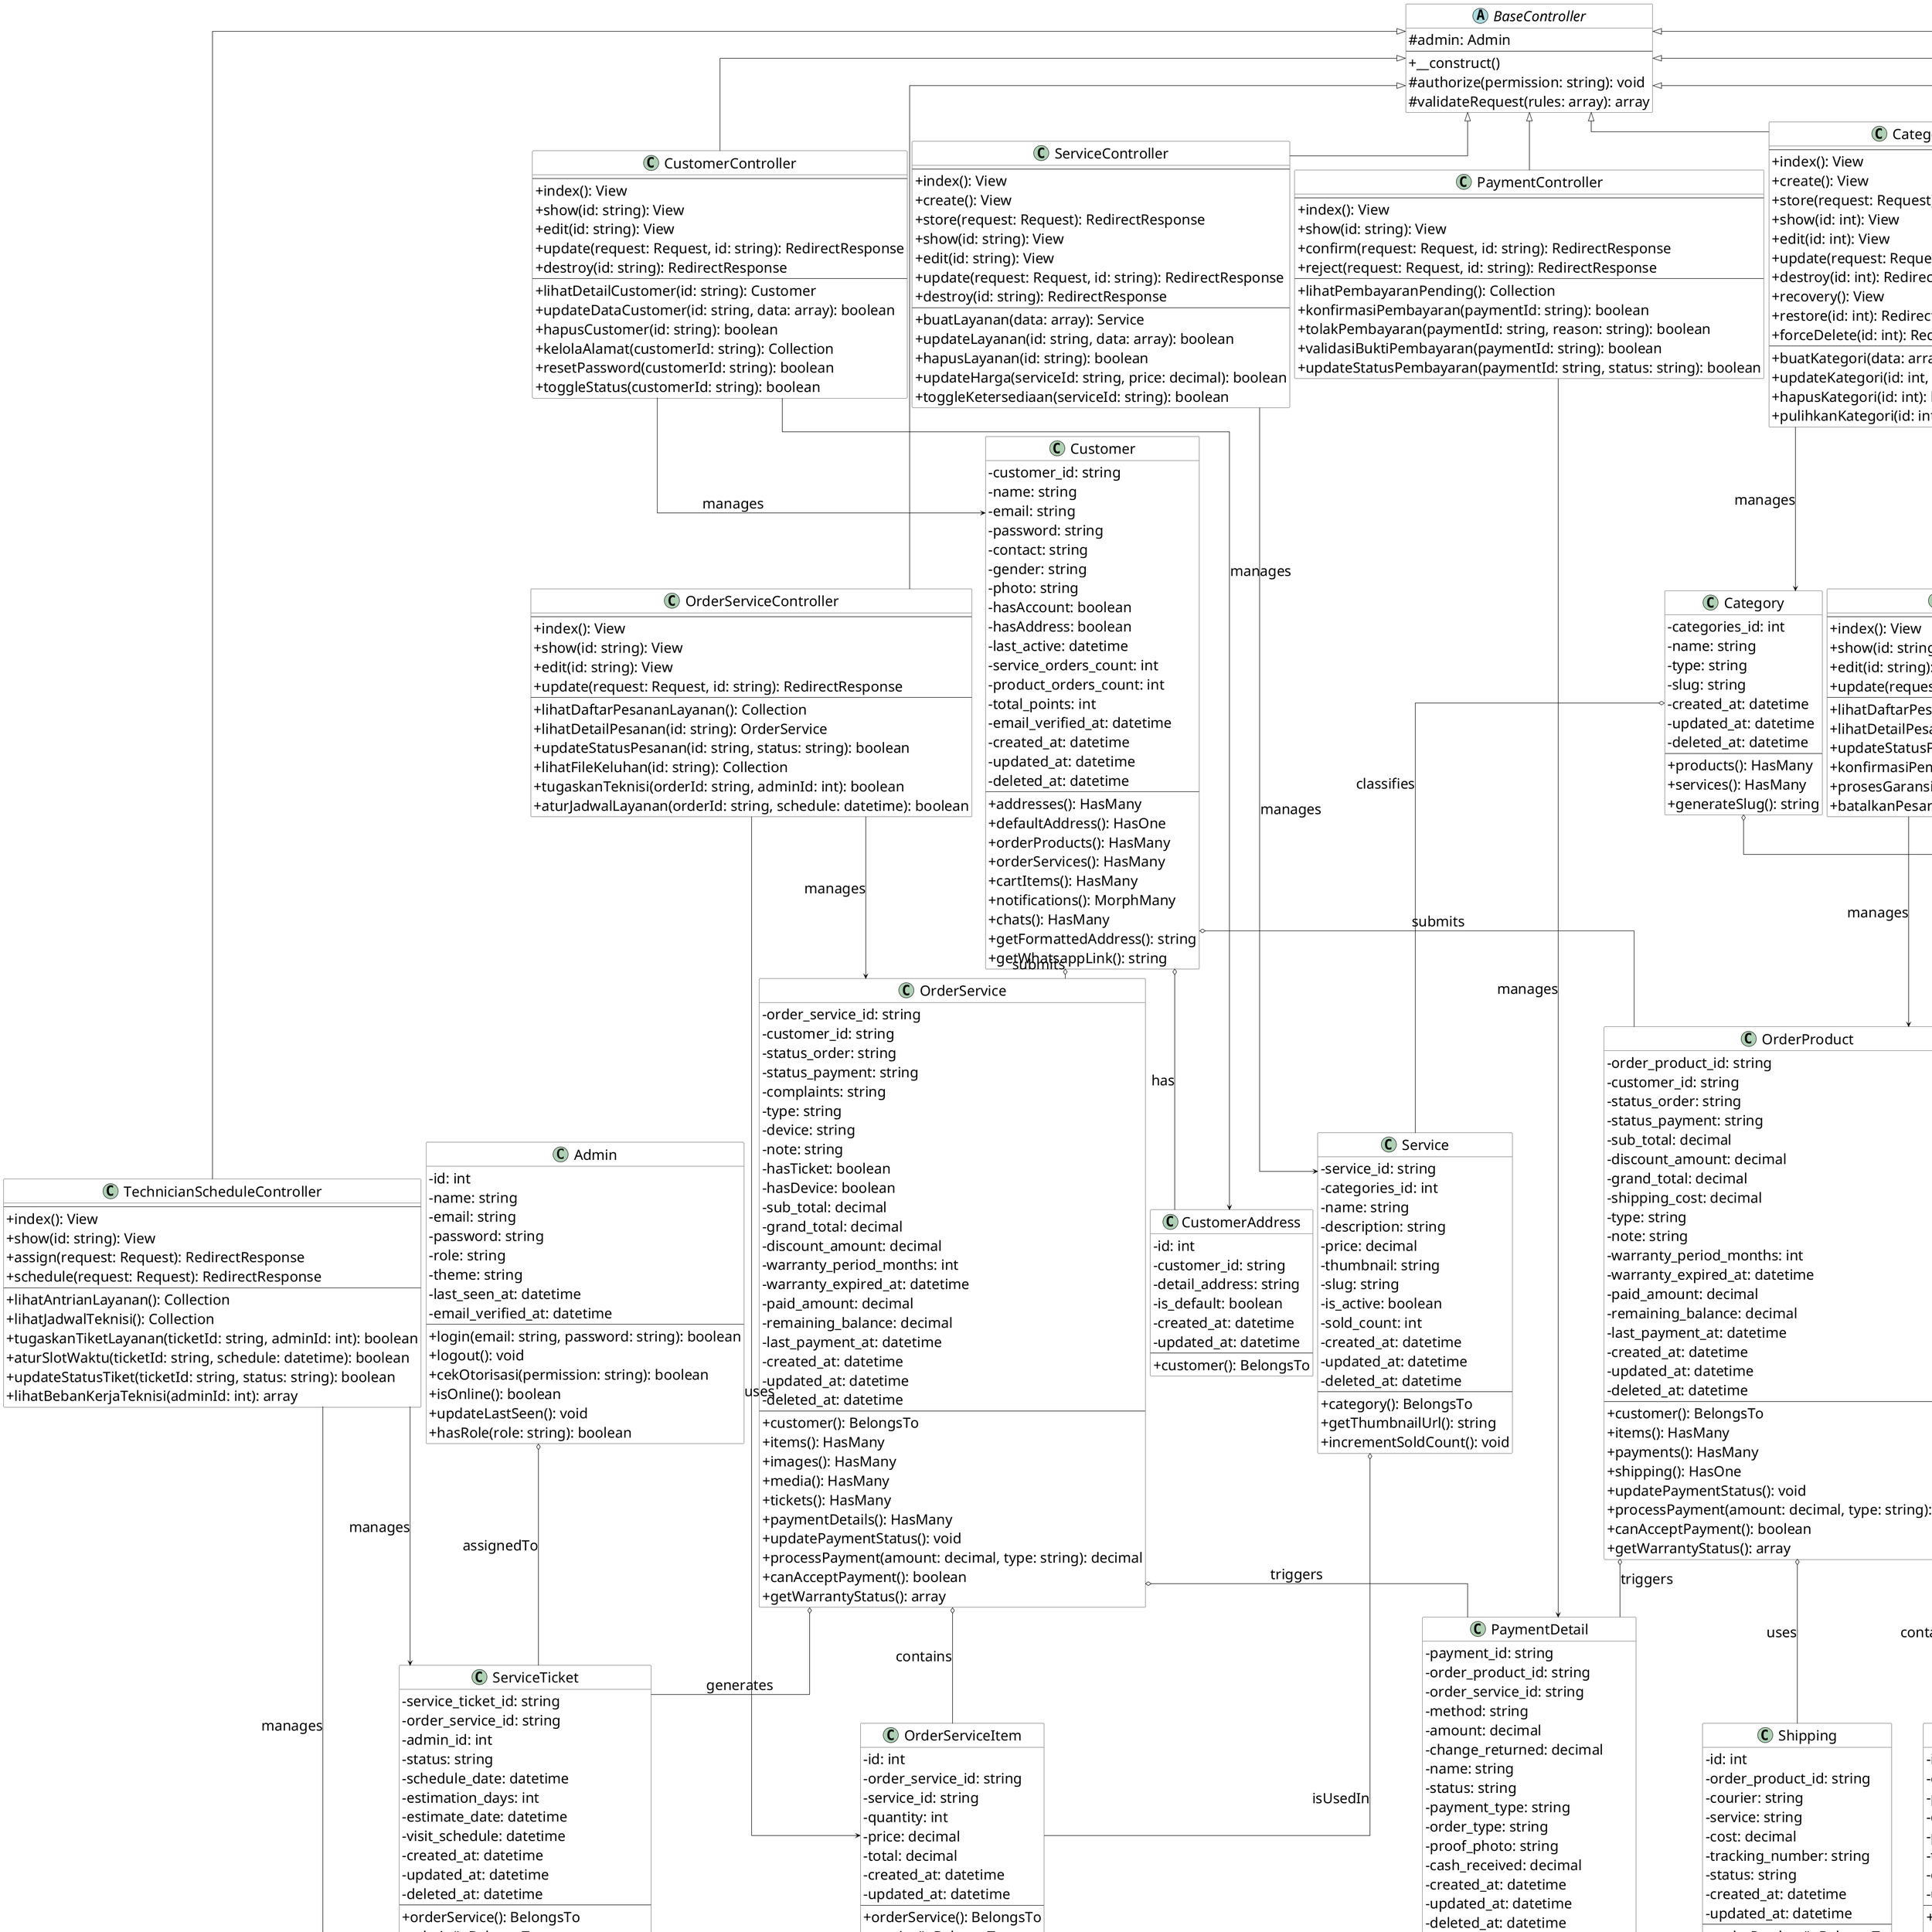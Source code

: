 @startuml Admin E-commerce & Service Management System

skinparam linetype ortho
skinparam classAttributeIconSize 0
skinparam defaultFontSize 30
skinparam defaultFontName "Arial"
skinparam nodesep 10
skinparam ranksep 20
skinparam class {
    BackgroundColor White
    BorderColor Black
    ArrowColor Black
}

class Admin {
    - id: int
    - name: string
    - email: string
    - password: string
    - role: string
    - theme: string
    - last_seen_at: datetime
    - email_verified_at: datetime
    --
    + login(email: string, password: string): boolean
    + logout(): void
    + cekOtorisasi(permission: string): boolean
    + isOnline(): boolean
    + updateLastSeen(): void
    + hasRole(role: string): boolean
}

abstract class BaseController {
    # admin: Admin
    --
    + __construct()
    # authorize(permission: string): void
    # validateRequest(rules: array): array
}

class CategoryController {
    --
    + index(): View
    + create(): View
    + store(request: Request): RedirectResponse
    + show(id: int): View
    + edit(id: int): View
    + update(request: Request, id: int): RedirectResponse
    + destroy(id: int): RedirectResponse
    + recovery(): View
    + restore(id: int): RedirectResponse
    + forceDelete(id: int): RedirectResponse
    --
    + buatKategori(data: array): Category
    + updateKategori(id: int, data: array): boolean
    + hapusKategori(id: int): boolean
    + pulihkanKategori(id: int): boolean
}

class ProductController {
    --
    + index(): View
    + create(): View
    + store(request: Request): RedirectResponse
    + show(id: string): View
    + edit(id: string): View
    + update(request: Request, id: string): RedirectResponse
    + destroy(id: string): RedirectResponse
    --
    + buatProduk(data: array): Product
    + updateProduk(id: string, data: array): boolean
    + hapusProduk(id: string): boolean
    + kelolaGambarProduk(productId: string, images: array): void
    + updateStok(productId: string, stock: int): boolean
    + toggleStatus(productId: string): boolean
}

class ServiceController {
    --
    + index(): View
    + create(): View
    + store(request: Request): RedirectResponse
    + show(id: string): View
    + edit(id: string): View
    + update(request: Request, id: string): RedirectResponse
    + destroy(id: string): RedirectResponse
    --
    + buatLayanan(data: array): Service
    + updateLayanan(id: string, data: array): boolean
    + hapusLayanan(id: string): boolean
    + updateHarga(serviceId: string, price: decimal): boolean
    + toggleKetersediaan(serviceId: string): boolean
}

class VoucherController {
    --
    + index(): View
    + create(): View
    + store(request: Request): RedirectResponse
    + show(id: int): View
    + edit(id: int): View
    + update(request: Request, id: int): RedirectResponse
    + destroy(id: int): RedirectResponse
    --
    + buatVoucher(data: array): Voucher
    + updateVoucher(id: int, data: array): boolean
    + hapusVoucher(id: int): boolean
    + validasiVoucher(code: string): boolean
    + toggleStatus(id: int): boolean
    + cekMasaBerlaku(id: int): boolean
}

class CustomerController {
    --
    + index(): View
    + show(id: string): View
    + edit(id: string): View
    + update(request: Request, id: string): RedirectResponse
    + destroy(id: string): RedirectResponse
    --
    + lihatDetailCustomer(id: string): Customer
    + updateDataCustomer(id: string, data: array): boolean
    + hapusCustomer(id: string): boolean
    + kelolaAlamat(customerId: string): Collection
    + resetPassword(customerId: string): boolean
    + toggleStatus(customerId: string): boolean
}

class OrderProductController {
    --
    + index(): View
    + show(id: string): View
    + edit(id: string): View
    + update(request: Request, id: string): RedirectResponse
    --
    + lihatDaftarPesanan(): Collection
    + lihatDetailPesanan(id: string): OrderProduct
    + updateStatusPesanan(id: string, status: string): boolean
    + konfirmasiPembayaran(id: string): boolean
    + prosesGaransi(id: string, months: int): boolean
    + batalkanPesanan(id: string, reason: string): boolean
}

class OrderServiceController {
    --
    + index(): View
    + show(id: string): View
    + edit(id: string): View
    + update(request: Request, id: string): RedirectResponse
    --
    + lihatDaftarPesananLayanan(): Collection
    + lihatDetailPesanan(id: string): OrderService
    + updateStatusPesanan(id: string, status: string): boolean
    + lihatFileKeluhan(id: string): Collection
    + tugaskanTeknisi(orderId: string, adminId: int): boolean
    + aturJadwalLayanan(orderId: string, schedule: datetime): boolean
}

class PaymentController {
    --
    + index(): View
    + show(id: string): View
    + confirm(request: Request, id: string): RedirectResponse
    + reject(request: Request, id: string): RedirectResponse
    --
    + lihatPembayaranPending(): Collection
    + konfirmasiPembayaran(paymentId: string): boolean
    + tolakPembayaran(paymentId: string, reason: string): boolean
    + validasiBuktiPembayaran(paymentId: string): boolean
    + updateStatusPembayaran(paymentId: string, status: string): boolean
}

class TechnicianScheduleController {
    --
    + index(): View
    + show(id: string): View
    + assign(request: Request): RedirectResponse
    + schedule(request: Request): RedirectResponse
    --
    + lihatAntrianLayanan(): Collection
    + lihatJadwalTeknisi(): Collection
    + tugaskanTiketLayanan(ticketId: string, adminId: int): boolean
    + aturSlotWaktu(ticketId: string, schedule: datetime): boolean
    + updateStatusTiket(ticketId: string, status: string): boolean
    + lihatBebanKerjaTeknisi(adminId: int): array
}

class Category {
    - categories_id: int
    - name: string
    - type: string
    - slug: string
    - created_at: datetime
    - updated_at: datetime
    - deleted_at: datetime
    --
    + products(): HasMany
    + services(): HasMany
    + generateSlug(): string
}

class Brand {
    - brand_id: int
    - name: string
    - slug: string
    - logo: string
    - created_at: datetime
    - updated_at: datetime
    - deleted_at: datetime
    --
    + products(): HasMany
}

class Product {
    - product_id: string
    - categories_id: int
    - brand_id: int
    - name: string
    - description: string
    - price: decimal
    - weight: int
    - stock: int
    - is_active: boolean
    - sold_count: int
    - slug: string
    - created_at: datetime
    - updated_at: datetime
    - deleted_at: datetime
    --
    + category(): BelongsTo
    + brand(): BelongsTo
    + images(): HasMany
    + getThumbnailUrl(): string
    + updateStock(quantity: int): void
    + incrementSoldCount(): void
}

class ProductImage {
    - id: int
    - product_id: string
    - url: string
    - is_main: boolean
    - created_at: datetime
    - updated_at: datetime
    --
    + product(): BelongsTo
}

class Service {
    - service_id: string
    - categories_id: int
    - name: string
    - description: string
    - price: decimal
    - thumbnail: string
    - slug: string
    - is_active: boolean
    - sold_count: int
    - created_at: datetime
    - updated_at: datetime
    - deleted_at: datetime
    --
    + category(): BelongsTo
    + getThumbnailUrl(): string
    + incrementSoldCount(): void
}

class Voucher {
    - voucher_id: int
    - code: string
    - name: string
    - type: string
    - discount_percentage: decimal
    - discount_amount: decimal
    - minimum_order_amount: decimal
    - is_active: boolean
    - used_count: int
    - start_date: date
    - end_date: date
    - created_at: datetime
    - updated_at: datetime
    - deleted_at: datetime
    --
    + isCurrentlyValid(): boolean
    + canBeUsed(): boolean
    + incrementUsedCount(): void
    + calculateDiscount(orderAmount: decimal): decimal
}

class Customer {
    - customer_id: string
    - name: string
    - email: string
    - password: string
    - contact: string
    - gender: string
    - photo: string
    - hasAccount: boolean
    - hasAddress: boolean
    - last_active: datetime
    - service_orders_count: int
    - product_orders_count: int
    - total_points: int
    - email_verified_at: datetime
    - created_at: datetime
    - updated_at: datetime
    - deleted_at: datetime
    --
    + addresses(): HasMany
    + defaultAddress(): HasOne
    + orderProducts(): HasMany
    + orderServices(): HasMany
    + cartItems(): HasMany
    + notifications(): MorphMany
    + chats(): HasMany
    + getFormattedAddress(): string
    + getWhatsappLink(): string
}

class CustomerAddress {
    - id: int
    - customer_id: string
    - detail_address: string
    - is_default: boolean
    - created_at: datetime
    - updated_at: datetime
    --
    + customer(): BelongsTo
}

class OrderProduct {
    - order_product_id: string
    - customer_id: string
    - status_order: string
    - status_payment: string
    - sub_total: decimal
    - discount_amount: decimal
    - grand_total: decimal
    - shipping_cost: decimal
    - type: string
    - note: string
    - warranty_period_months: int
    - warranty_expired_at: datetime
    - paid_amount: decimal
    - remaining_balance: decimal
    - last_payment_at: datetime
    - created_at: datetime
    - updated_at: datetime
    - deleted_at: datetime
    --
    + customer(): BelongsTo
    + items(): HasMany
    + payments(): HasMany
    + shipping(): HasOne
    + updatePaymentStatus(): void
    + processPayment(amount: decimal, type: string): decimal
    + canAcceptPayment(): boolean
    + getWarrantyStatus(): array
}

class OrderProductItem {
    - id: int
    - order_product_id: string
    - product_id: string
    - quantity: int
    - price: decimal
    - total: decimal
    - created_at: datetime
    - updated_at: datetime
    --
    + orderProduct(): BelongsTo
    + product(): BelongsTo
}

class OrderService {
    - order_service_id: string
    - customer_id: string
    - status_order: string
    - status_payment: string
    - complaints: string
    - type: string
    - device: string
    - note: string
    - hasTicket: boolean
    - hasDevice: boolean
    - sub_total: decimal
    - grand_total: decimal
    - discount_amount: decimal
    - warranty_period_months: int
    - warranty_expired_at: datetime
    - paid_amount: decimal
    - remaining_balance: decimal
    - last_payment_at: datetime
    - created_at: datetime
    - updated_at: datetime
    - deleted_at: datetime
    --
    + customer(): BelongsTo
    + items(): HasMany
    + images(): HasMany
    + media(): HasMany
    + tickets(): HasMany
    + paymentDetails(): HasMany
    + updatePaymentStatus(): void
    + processPayment(amount: decimal, type: string): decimal
    + canAcceptPayment(): boolean
    + getWarrantyStatus(): array
}

class OrderServiceItem {
    - id: int
    - order_service_id: string
    - service_id: string
    - quantity: int
    - price: decimal
    - total: decimal
    - created_at: datetime
    - updated_at: datetime
    --
    + orderService(): BelongsTo
    + service(): BelongsTo
}

class PaymentDetail {
    - payment_id: string
    - order_product_id: string
    - order_service_id: string
    - method: string
    - amount: decimal
    - change_returned: decimal
    - name: string
    - status: string
    - payment_type: string
    - order_type: string
    - proof_photo: string
    - cash_received: decimal
    - created_at: datetime
    - updated_at: datetime
    - deleted_at: datetime
    --
    + orderProduct(): BelongsTo
    + orderService(): BelongsTo
    + getOrder(): Model
    + validate(): array
    + getFormattedAmount(): string
    + getProofPhotoUrl(): string
}

class ServiceTicket {
    - service_ticket_id: string
    - order_service_id: string
    - admin_id: int
    - status: string
    - schedule_date: datetime
    - estimation_days: int
    - estimate_date: datetime
    - visit_schedule: datetime
    - created_at: datetime
    - updated_at: datetime
    - deleted_at: datetime
    --
    + orderService(): BelongsTo
    + admin(): BelongsTo
    + actions(): HasMany
    + updateStatus(status: string): void
    + assignTechnician(adminId: int): void
}

class ServiceAction {
    - id: int
    - service_ticket_id: string
    - action: string
    - description: string
    - created_at: datetime
    - updated_at: datetime
    --
    + serviceTicket(): BelongsTo
}

class Shipping {
    - id: int
    - order_product_id: string
    - courier: string
    - service: string
    - cost: decimal
    - tracking_number: string
    - status: string
    - created_at: datetime
    - updated_at: datetime
    --
    + orderProduct(): BelongsTo
}

BaseController <|-- CategoryController
BaseController <|-- ProductController
BaseController <|-- ServiceController
BaseController <|-- VoucherController
BaseController <|-- CustomerController
BaseController <|-- OrderProductController
BaseController <|-- OrderServiceController
BaseController <|-- PaymentController
BaseController <|-- TechnicianScheduleController

CategoryController --> Category : manages
ProductController --> Product : manages
ProductController --> Brand : uses
ProductController --> ProductImage : uses
ServiceController --> Service : manages
VoucherController --> Voucher : manages
CustomerController --> Customer : manages
CustomerController --> CustomerAddress : manages
OrderProductController --> OrderProduct : manages
OrderProductController --> OrderProductItem : uses
OrderServiceController --> OrderService : manages
OrderServiceController --> OrderServiceItem : uses
PaymentController --> PaymentDetail : manages
TechnicianScheduleController --> ServiceTicket : manages
TechnicianScheduleController --> ServiceAction : manages

Category " " o-- " " Product : contains
Category " " o-- " " Service : classifies
Brand " " o-- " " Product : owns
Product " " o-- " " ProductImage : contains
Customer " " o-- " " CustomerAddress : has
Customer " " o-- " " OrderProduct : submits
Customer " " o-- " " OrderService : submits
OrderProduct " " o-- " " OrderProductItem : contains
OrderProduct " " o-- " " PaymentDetail : triggers
OrderProduct " " o-- " " Shipping : uses
OrderService " " o-- " " OrderServiceItem : contains
OrderService " " o-- " " PaymentDetail : triggers
OrderService " " o-- " " ServiceTicket : generates
Product " " o-- " " OrderProductItem : isUsedIn
Service " " o-- " " OrderServiceItem : isUsedIn
ServiceTicket " " o-- " " ServiceAction : contains
Admin " " o-- " " ServiceTicket : assignedTo

@enduml
